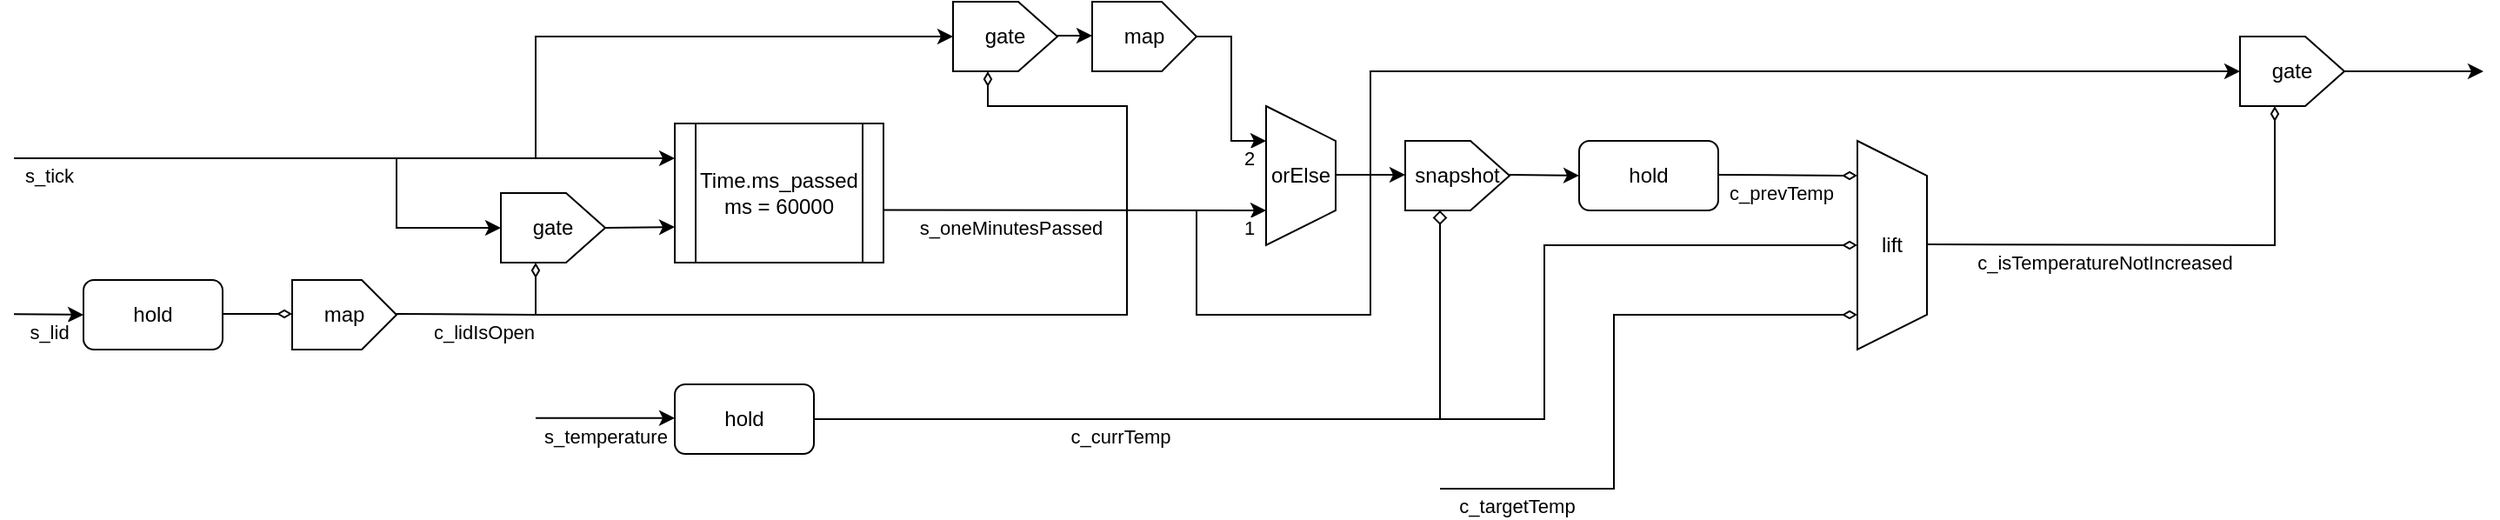 <mxfile version="24.4.13" type="device">
  <diagram name="ページ1" id="wa8L-6vaIQd20nnBTCc6">
    <mxGraphModel dx="1338" dy="1202" grid="1" gridSize="10" guides="1" tooltips="1" connect="1" arrows="1" fold="1" page="1" pageScale="1" pageWidth="827" pageHeight="1169" math="0" shadow="0">
      <root>
        <mxCell id="0" />
        <mxCell id="1" parent="0" />
        <mxCell id="YYUqtAS5SdetE51XC7i2-1" value="" style="endArrow=classic;html=1;rounded=0;" parent="1" edge="1">
          <mxGeometry width="50" height="50" relative="1" as="geometry">
            <mxPoint x="-20" y="350" as="sourcePoint" />
            <mxPoint x="360" y="350" as="targetPoint" />
          </mxGeometry>
        </mxCell>
        <mxCell id="YYUqtAS5SdetE51XC7i2-2" value="s_tick" style="edgeLabel;html=1;align=center;verticalAlign=middle;resizable=0;points=[];" parent="YYUqtAS5SdetE51XC7i2-1" vertex="1" connectable="0">
          <mxGeometry x="-0.055" relative="1" as="geometry">
            <mxPoint x="-160" y="10" as="offset" />
          </mxGeometry>
        </mxCell>
        <mxCell id="YYUqtAS5SdetE51XC7i2-3" value="" style="endArrow=classic;html=1;rounded=0;" parent="1" edge="1">
          <mxGeometry width="50" height="50" relative="1" as="geometry">
            <mxPoint x="280" y="499.38" as="sourcePoint" />
            <mxPoint x="360" y="499.38" as="targetPoint" />
          </mxGeometry>
        </mxCell>
        <mxCell id="YYUqtAS5SdetE51XC7i2-4" value="s_temperature" style="edgeLabel;html=1;align=center;verticalAlign=middle;resizable=0;points=[];" parent="YYUqtAS5SdetE51XC7i2-3" vertex="1" connectable="0">
          <mxGeometry x="-0.121" y="2" relative="1" as="geometry">
            <mxPoint x="5" y="12" as="offset" />
          </mxGeometry>
        </mxCell>
        <mxCell id="YYUqtAS5SdetE51XC7i2-7" value="Time.ms_passed&lt;div&gt;ms = 60000&lt;/div&gt;" style="shape=process;whiteSpace=wrap;html=1;backgroundOutline=1;" parent="1" vertex="1">
          <mxGeometry x="360" y="330" width="120" height="80" as="geometry" />
        </mxCell>
        <mxCell id="YYUqtAS5SdetE51XC7i2-10" value="" style="endArrow=classic;html=1;rounded=0;" parent="1" edge="1">
          <mxGeometry width="50" height="50" relative="1" as="geometry">
            <mxPoint x="480" y="379.71" as="sourcePoint" />
            <mxPoint x="700" y="380" as="targetPoint" />
          </mxGeometry>
        </mxCell>
        <mxCell id="YYUqtAS5SdetE51XC7i2-11" value="s_oneMinutesPassed" style="edgeLabel;html=1;align=center;verticalAlign=middle;resizable=0;points=[];" parent="YYUqtAS5SdetE51XC7i2-10" vertex="1" connectable="0">
          <mxGeometry x="0.221" y="1" relative="1" as="geometry">
            <mxPoint x="-62" y="11" as="offset" />
          </mxGeometry>
        </mxCell>
        <mxCell id="e2GySMREtDSNvtLBBPju-18" value="1" style="edgeLabel;html=1;align=center;verticalAlign=middle;resizable=0;points=[];" vertex="1" connectable="0" parent="YYUqtAS5SdetE51XC7i2-10">
          <mxGeometry x="0.756" y="-3" relative="1" as="geometry">
            <mxPoint x="17" y="7" as="offset" />
          </mxGeometry>
        </mxCell>
        <mxCell id="YYUqtAS5SdetE51XC7i2-13" value="hold" style="rounded=1;whiteSpace=wrap;html=1;" parent="1" vertex="1">
          <mxGeometry x="360" y="480" width="80" height="40" as="geometry" />
        </mxCell>
        <mxCell id="YYUqtAS5SdetE51XC7i2-14" value="" style="endArrow=diamond;html=1;rounded=0;endFill=0;" parent="1" edge="1">
          <mxGeometry width="50" height="50" relative="1" as="geometry">
            <mxPoint x="440" y="500" as="sourcePoint" />
            <mxPoint x="800" y="380" as="targetPoint" />
            <Array as="points">
              <mxPoint x="800" y="500" />
            </Array>
          </mxGeometry>
        </mxCell>
        <mxCell id="YYUqtAS5SdetE51XC7i2-15" value="c_currTemp" style="edgeLabel;html=1;align=center;verticalAlign=middle;resizable=0;points=[];" parent="YYUqtAS5SdetE51XC7i2-14" vertex="1" connectable="0">
          <mxGeometry x="-0.244" y="-1" relative="1" as="geometry">
            <mxPoint x="-6" y="9" as="offset" />
          </mxGeometry>
        </mxCell>
        <mxCell id="YYUqtAS5SdetE51XC7i2-18" value="snapshot" style="shape=offPageConnector;whiteSpace=wrap;html=1;direction=north;" parent="1" vertex="1">
          <mxGeometry x="780" y="340" width="60" height="40" as="geometry" />
        </mxCell>
        <mxCell id="e2GySMREtDSNvtLBBPju-5" value="" style="endArrow=classic;html=1;rounded=0;" edge="1" parent="1">
          <mxGeometry width="50" height="50" relative="1" as="geometry">
            <mxPoint x="-20" y="439.58" as="sourcePoint" />
            <mxPoint x="20" y="440" as="targetPoint" />
          </mxGeometry>
        </mxCell>
        <mxCell id="e2GySMREtDSNvtLBBPju-6" value="s_lid" style="edgeLabel;html=1;align=center;verticalAlign=middle;resizable=0;points=[];" vertex="1" connectable="0" parent="e2GySMREtDSNvtLBBPju-5">
          <mxGeometry x="-0.055" relative="1" as="geometry">
            <mxPoint x="1" y="10" as="offset" />
          </mxGeometry>
        </mxCell>
        <mxCell id="e2GySMREtDSNvtLBBPju-7" value="hold" style="rounded=1;whiteSpace=wrap;html=1;" vertex="1" parent="1">
          <mxGeometry x="20" y="420" width="80" height="40" as="geometry" />
        </mxCell>
        <mxCell id="e2GySMREtDSNvtLBBPju-8" value="map" style="shape=offPageConnector;whiteSpace=wrap;html=1;direction=north;size=0.333;" vertex="1" parent="1">
          <mxGeometry x="140" y="420" width="60" height="40" as="geometry" />
        </mxCell>
        <mxCell id="e2GySMREtDSNvtLBBPju-9" value="" style="endArrow=diamondThin;html=1;rounded=0;endFill=0;" edge="1" parent="1">
          <mxGeometry width="50" height="50" relative="1" as="geometry">
            <mxPoint x="100" y="439.5" as="sourcePoint" />
            <mxPoint x="140" y="439.5" as="targetPoint" />
          </mxGeometry>
        </mxCell>
        <mxCell id="e2GySMREtDSNvtLBBPju-10" value="" style="endArrow=diamondThin;html=1;rounded=0;endFill=0;" edge="1" parent="1">
          <mxGeometry width="50" height="50" relative="1" as="geometry">
            <mxPoint x="200" y="439.5" as="sourcePoint" />
            <mxPoint x="280" y="410" as="targetPoint" />
            <Array as="points">
              <mxPoint x="280" y="440" />
            </Array>
          </mxGeometry>
        </mxCell>
        <mxCell id="e2GySMREtDSNvtLBBPju-11" value="c_lidIsOpen" style="edgeLabel;html=1;align=center;verticalAlign=middle;resizable=0;points=[];" vertex="1" connectable="0" parent="e2GySMREtDSNvtLBBPju-10">
          <mxGeometry x="-0.365" y="-1" relative="1" as="geometry">
            <mxPoint x="15" y="9" as="offset" />
          </mxGeometry>
        </mxCell>
        <mxCell id="e2GySMREtDSNvtLBBPju-13" value="gate" style="shape=offPageConnector;whiteSpace=wrap;html=1;direction=north;" vertex="1" parent="1">
          <mxGeometry x="260" y="370" width="60" height="40" as="geometry" />
        </mxCell>
        <mxCell id="e2GySMREtDSNvtLBBPju-14" value="" style="endArrow=classic;html=1;rounded=0;" edge="1" parent="1">
          <mxGeometry width="50" height="50" relative="1" as="geometry">
            <mxPoint x="320" y="390" as="sourcePoint" />
            <mxPoint x="360" y="389.5" as="targetPoint" />
          </mxGeometry>
        </mxCell>
        <mxCell id="e2GySMREtDSNvtLBBPju-15" value="" style="endArrow=classic;html=1;rounded=0;" edge="1" parent="1">
          <mxGeometry width="50" height="50" relative="1" as="geometry">
            <mxPoint x="200" y="350" as="sourcePoint" />
            <mxPoint x="260" y="390" as="targetPoint" />
            <Array as="points">
              <mxPoint x="200" y="390" />
            </Array>
          </mxGeometry>
        </mxCell>
        <mxCell id="e2GySMREtDSNvtLBBPju-17" value="orElse" style="shape=trapezoid;perimeter=trapezoidPerimeter;whiteSpace=wrap;html=1;fixedSize=1;direction=south;" vertex="1" parent="1">
          <mxGeometry x="700" y="320" width="40" height="80" as="geometry" />
        </mxCell>
        <mxCell id="e2GySMREtDSNvtLBBPju-19" value="" style="endArrow=classic;html=1;rounded=0;" edge="1" parent="1">
          <mxGeometry width="50" height="50" relative="1" as="geometry">
            <mxPoint x="280" y="350" as="sourcePoint" />
            <mxPoint x="520" y="280" as="targetPoint" />
            <Array as="points">
              <mxPoint x="280" y="280" />
            </Array>
          </mxGeometry>
        </mxCell>
        <mxCell id="e2GySMREtDSNvtLBBPju-21" value="gate" style="shape=offPageConnector;whiteSpace=wrap;html=1;direction=north;" vertex="1" parent="1">
          <mxGeometry x="520" y="260" width="60" height="40" as="geometry" />
        </mxCell>
        <mxCell id="e2GySMREtDSNvtLBBPju-22" value="" style="endArrow=diamondThin;html=1;rounded=0;endFill=0;" edge="1" parent="1">
          <mxGeometry width="50" height="50" relative="1" as="geometry">
            <mxPoint x="280" y="440" as="sourcePoint" />
            <mxPoint x="540" y="300" as="targetPoint" />
            <Array as="points">
              <mxPoint x="620" y="440" />
              <mxPoint x="620" y="320" />
              <mxPoint x="540" y="320" />
            </Array>
          </mxGeometry>
        </mxCell>
        <mxCell id="e2GySMREtDSNvtLBBPju-23" value="" style="endArrow=classic;html=1;rounded=0;" edge="1" parent="1">
          <mxGeometry width="50" height="50" relative="1" as="geometry">
            <mxPoint x="660" y="280" as="sourcePoint" />
            <mxPoint x="700" y="340" as="targetPoint" />
            <Array as="points">
              <mxPoint x="680" y="280" />
              <mxPoint x="680" y="340" />
            </Array>
          </mxGeometry>
        </mxCell>
        <mxCell id="e2GySMREtDSNvtLBBPju-24" value="2" style="edgeLabel;html=1;align=center;verticalAlign=middle;resizable=0;points=[];" vertex="1" connectable="0" parent="e2GySMREtDSNvtLBBPju-23">
          <mxGeometry x="0.89" y="-2" relative="1" as="geometry">
            <mxPoint x="-5" y="8" as="offset" />
          </mxGeometry>
        </mxCell>
        <mxCell id="e2GySMREtDSNvtLBBPju-25" value="map" style="shape=offPageConnector;whiteSpace=wrap;html=1;direction=north;size=0.333;" vertex="1" parent="1">
          <mxGeometry x="600" y="260" width="60" height="40" as="geometry" />
        </mxCell>
        <mxCell id="e2GySMREtDSNvtLBBPju-26" value="" style="endArrow=classic;html=1;rounded=0;" edge="1" parent="1">
          <mxGeometry width="50" height="50" relative="1" as="geometry">
            <mxPoint x="580" y="279.5" as="sourcePoint" />
            <mxPoint x="600" y="279.5" as="targetPoint" />
          </mxGeometry>
        </mxCell>
        <mxCell id="e2GySMREtDSNvtLBBPju-28" value="" style="endArrow=classic;html=1;rounded=0;" edge="1" parent="1">
          <mxGeometry width="50" height="50" relative="1" as="geometry">
            <mxPoint x="740" y="359.5" as="sourcePoint" />
            <mxPoint x="780" y="359.5" as="targetPoint" />
          </mxGeometry>
        </mxCell>
        <mxCell id="e2GySMREtDSNvtLBBPju-29" value="lift" style="shape=trapezoid;perimeter=trapezoidPerimeter;whiteSpace=wrap;html=1;fixedSize=1;direction=south;" vertex="1" parent="1">
          <mxGeometry x="1040" y="340" width="40" height="120" as="geometry" />
        </mxCell>
        <mxCell id="e2GySMREtDSNvtLBBPju-30" value="" style="endArrow=diamondThin;html=1;rounded=0;endFill=0;" edge="1" parent="1">
          <mxGeometry width="50" height="50" relative="1" as="geometry">
            <mxPoint x="800" y="500" as="sourcePoint" />
            <mxPoint x="1040" y="400" as="targetPoint" />
            <Array as="points">
              <mxPoint x="860" y="500" />
              <mxPoint x="860" y="400" />
            </Array>
          </mxGeometry>
        </mxCell>
        <mxCell id="e2GySMREtDSNvtLBBPju-31" value="" style="endArrow=classic;html=1;rounded=0;" edge="1" parent="1">
          <mxGeometry width="50" height="50" relative="1" as="geometry">
            <mxPoint x="840" y="359.5" as="sourcePoint" />
            <mxPoint x="880" y="360" as="targetPoint" />
          </mxGeometry>
        </mxCell>
        <mxCell id="e2GySMREtDSNvtLBBPju-32" value="hold" style="rounded=1;whiteSpace=wrap;html=1;" vertex="1" parent="1">
          <mxGeometry x="880" y="340" width="80" height="40" as="geometry" />
        </mxCell>
        <mxCell id="e2GySMREtDSNvtLBBPju-33" value="" style="endArrow=diamondThin;html=1;rounded=0;endFill=0;" edge="1" parent="1">
          <mxGeometry width="50" height="50" relative="1" as="geometry">
            <mxPoint x="960" y="359.5" as="sourcePoint" />
            <mxPoint x="1040" y="360" as="targetPoint" />
          </mxGeometry>
        </mxCell>
        <mxCell id="e2GySMREtDSNvtLBBPju-36" value="c_prevTemp" style="edgeLabel;html=1;align=center;verticalAlign=middle;resizable=0;points=[];" vertex="1" connectable="0" parent="e2GySMREtDSNvtLBBPju-33">
          <mxGeometry x="-0.105" y="-1" relative="1" as="geometry">
            <mxPoint y="9" as="offset" />
          </mxGeometry>
        </mxCell>
        <mxCell id="e2GySMREtDSNvtLBBPju-34" value="" style="endArrow=diamondThin;html=1;rounded=0;endFill=0;" edge="1" parent="1">
          <mxGeometry width="50" height="50" relative="1" as="geometry">
            <mxPoint x="800" y="540" as="sourcePoint" />
            <mxPoint x="1040" y="440" as="targetPoint" />
            <Array as="points">
              <mxPoint x="900" y="540" />
              <mxPoint x="900" y="440" />
            </Array>
          </mxGeometry>
        </mxCell>
        <mxCell id="e2GySMREtDSNvtLBBPju-35" value="c_targetTemp" style="edgeLabel;html=1;align=center;verticalAlign=middle;resizable=0;points=[];" vertex="1" connectable="0" parent="e2GySMREtDSNvtLBBPju-34">
          <mxGeometry x="-0.819" y="-2" relative="1" as="geometry">
            <mxPoint x="13" y="8" as="offset" />
          </mxGeometry>
        </mxCell>
        <mxCell id="e2GySMREtDSNvtLBBPju-37" value="" style="endArrow=classic;html=1;rounded=0;" edge="1" parent="1">
          <mxGeometry width="50" height="50" relative="1" as="geometry">
            <mxPoint x="660" y="380" as="sourcePoint" />
            <mxPoint x="1260" y="300" as="targetPoint" />
            <Array as="points">
              <mxPoint x="660" y="440" />
              <mxPoint x="760" y="440" />
              <mxPoint x="760" y="300" />
            </Array>
          </mxGeometry>
        </mxCell>
        <mxCell id="e2GySMREtDSNvtLBBPju-38" value="" style="endArrow=diamondThin;html=1;rounded=0;endFill=0;" edge="1" parent="1">
          <mxGeometry width="50" height="50" relative="1" as="geometry">
            <mxPoint x="1080" y="399.5" as="sourcePoint" />
            <mxPoint x="1280" y="320" as="targetPoint" />
            <Array as="points">
              <mxPoint x="1280" y="400" />
            </Array>
          </mxGeometry>
        </mxCell>
        <mxCell id="e2GySMREtDSNvtLBBPju-40" value="c_isTemperatureNotIncreased" style="edgeLabel;html=1;align=center;verticalAlign=middle;resizable=0;points=[];" vertex="1" connectable="0" parent="e2GySMREtDSNvtLBBPju-38">
          <mxGeometry x="-0.694" y="-3" relative="1" as="geometry">
            <mxPoint x="59" y="7" as="offset" />
          </mxGeometry>
        </mxCell>
        <mxCell id="e2GySMREtDSNvtLBBPju-39" value="gate" style="shape=offPageConnector;whiteSpace=wrap;html=1;direction=north;" vertex="1" parent="1">
          <mxGeometry x="1260" y="280" width="60" height="40" as="geometry" />
        </mxCell>
        <mxCell id="e2GySMREtDSNvtLBBPju-41" value="" style="endArrow=classic;html=1;rounded=0;" edge="1" parent="1">
          <mxGeometry width="50" height="50" relative="1" as="geometry">
            <mxPoint x="1320" y="300" as="sourcePoint" />
            <mxPoint x="1400" y="300" as="targetPoint" />
          </mxGeometry>
        </mxCell>
      </root>
    </mxGraphModel>
  </diagram>
</mxfile>
